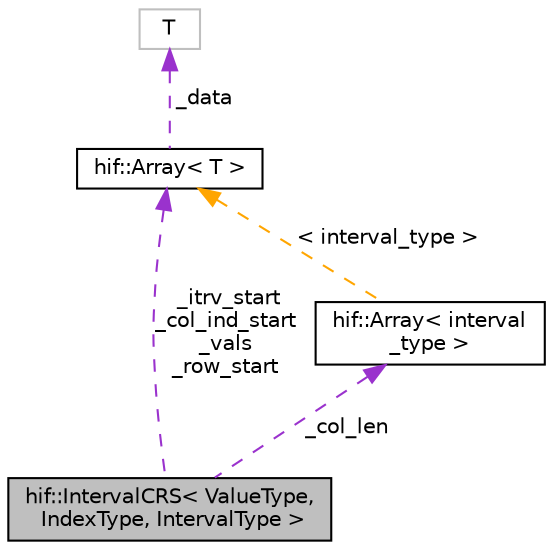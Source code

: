 digraph "hif::IntervalCRS&lt; ValueType, IndexType, IntervalType &gt;"
{
  edge [fontname="Helvetica",fontsize="10",labelfontname="Helvetica",labelfontsize="10"];
  node [fontname="Helvetica",fontsize="10",shape=record];
  Node4 [label="hif::IntervalCRS\< ValueType,\l IndexType, IntervalType \>",height=0.2,width=0.4,color="black", fillcolor="grey75", style="filled", fontcolor="black"];
  Node5 -> Node4 [dir="back",color="darkorchid3",fontsize="10",style="dashed",label=" _itrv_start\n_col_ind_start\n_vals\n_row_start" ,fontname="Helvetica"];
  Node5 [label="hif::Array\< T \>",height=0.2,width=0.4,color="black", fillcolor="white", style="filled",URL="$classhif_1_1Array.html",tooltip="Core data structure used in compressed storage. "];
  Node6 -> Node5 [dir="back",color="darkorchid3",fontsize="10",style="dashed",label=" _data" ,fontname="Helvetica"];
  Node6 [label="T",height=0.2,width=0.4,color="grey75", fillcolor="white", style="filled"];
  Node7 -> Node4 [dir="back",color="darkorchid3",fontsize="10",style="dashed",label=" _col_len" ,fontname="Helvetica"];
  Node7 [label="hif::Array\< interval\l_type \>",height=0.2,width=0.4,color="black", fillcolor="white", style="filled",URL="$classhif_1_1Array.html"];
  Node5 -> Node7 [dir="back",color="orange",fontsize="10",style="dashed",label=" \< interval_type \>" ,fontname="Helvetica"];
}
